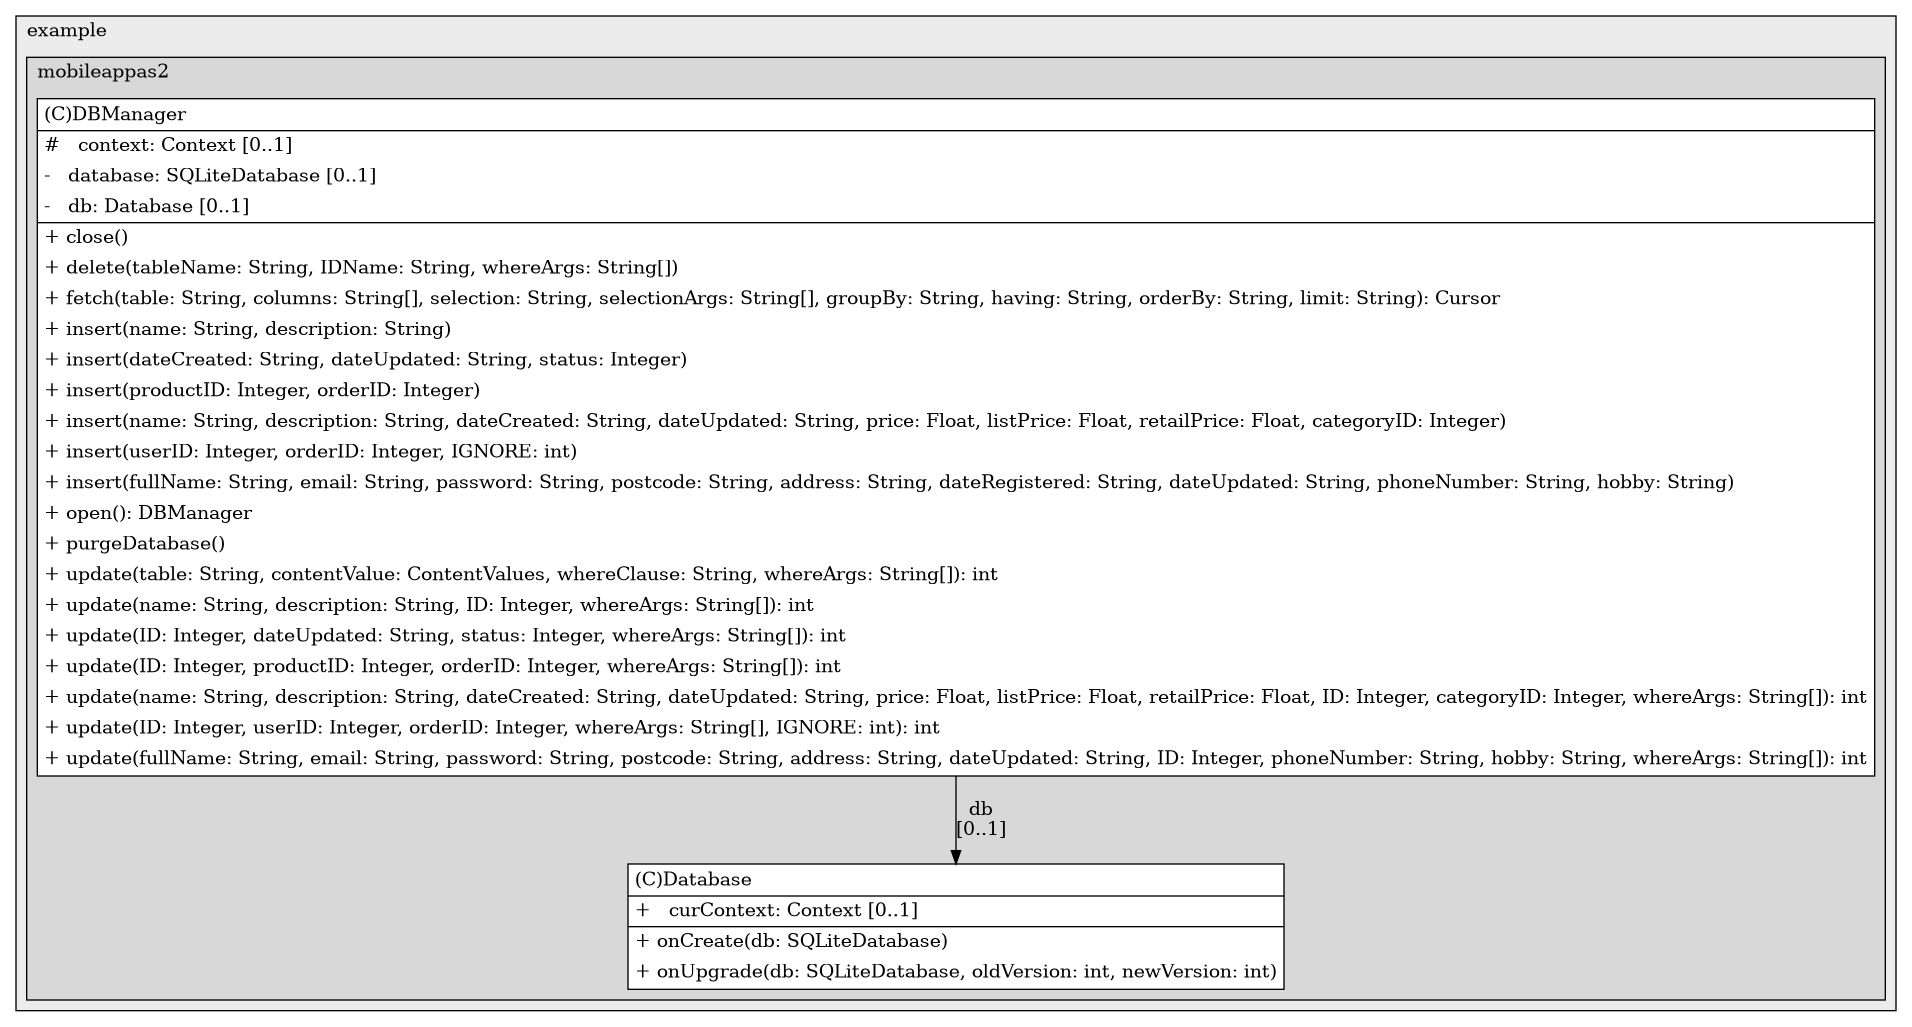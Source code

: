 @startuml

/' diagram meta data start
config=StructureConfiguration;
{
  "projectClassification": {
    "searchMode": "OpenProject", // OpenProject, AllProjects
    "includedProjects": "",
    "pathEndKeywords": "*.impl",
    "isClientPath": "",
    "isClientName": "",
    "isTestPath": "",
    "isTestName": "",
    "isMappingPath": "",
    "isMappingName": "",
    "isDataAccessPath": "",
    "isDataAccessName": "",
    "isDataStructurePath": "",
    "isDataStructureName": "",
    "isInterfaceStructuresPath": "",
    "isInterfaceStructuresName": "",
    "isEntryPointPath": "",
    "isEntryPointName": "",
    "treatFinalFieldsAsMandatory": false
  },
  "graphRestriction": {
    "classPackageExcludeFilter": "",
    "classPackageIncludeFilter": "",
    "classNameExcludeFilter": "",
    "classNameIncludeFilter": "",
    "methodNameExcludeFilter": "",
    "methodNameIncludeFilter": "",
    "removeByInheritance": "", // inheritance/annotation based filtering is done in a second step
    "removeByAnnotation": "",
    "removeByClassPackage": "", // cleanup the graph after inheritance/annotation based filtering is done
    "removeByClassName": "",
    "cutMappings": false,
    "cutEnum": true,
    "cutTests": true,
    "cutClient": true,
    "cutDataAccess": false,
    "cutInterfaceStructures": false,
    "cutDataStructures": false,
    "cutGetterAndSetter": true,
    "cutConstructors": true
  },
  "graphTraversal": {
    "forwardDepth": 6,
    "backwardDepth": 6,
    "classPackageExcludeFilter": "",
    "classPackageIncludeFilter": "",
    "classNameExcludeFilter": "",
    "classNameIncludeFilter": "",
    "methodNameExcludeFilter": "",
    "methodNameIncludeFilter": "",
    "hideMappings": false,
    "hideDataStructures": false,
    "hidePrivateMethods": true,
    "hideInterfaceCalls": true, // indirection: implementation -> interface (is hidden) -> implementation
    "onlyShowApplicationEntryPoints": false, // root node is included
    "useMethodCallsForStructureDiagram": "ForwardOnly" // ForwardOnly, BothDirections, No
  },
  "details": {
    "aggregation": "GroupByClass", // ByClass, GroupByClass, None
    "showClassGenericTypes": true,
    "showMethods": true,
    "showMethodParameterNames": true,
    "showMethodParameterTypes": true,
    "showMethodReturnType": true,
    "showPackageLevels": 2,
    "showDetailedClassStructure": true
  },
  "rootClass": "com.example.mobileappas2.Database.DBManager",
  "extensionCallbackMethod": "" // qualified.class.name#methodName - signature: public static String method(String)
}
diagram meta data end '/



digraph g {
    rankdir="TB"
    splines=polyline
    

'nodes 
subgraph cluster_1322970774 { 
   	label=example
	labeljust=l
	fillcolor="#ececec"
	style=filled
   
   subgraph cluster_1233910363 { 
   	label=mobileappas2
	labeljust=l
	fillcolor="#d8d8d8"
	style=filled
   
   DBManager18584553[
	label=<<TABLE BORDER="1" CELLBORDER="0" CELLPADDING="4" CELLSPACING="0">
<TR><TD ALIGN="LEFT" >(C)DBManager</TD></TR>
<HR/>
<TR><TD ALIGN="LEFT" >#   context: Context [0..1]</TD></TR>
<TR><TD ALIGN="LEFT" >-   database: SQLiteDatabase [0..1]</TD></TR>
<TR><TD ALIGN="LEFT" >-   db: Database [0..1]</TD></TR>
<HR/>
<TR><TD ALIGN="LEFT" >+ close()</TD></TR>
<TR><TD ALIGN="LEFT" >+ delete(tableName: String, IDName: String, whereArgs: String[])</TD></TR>
<TR><TD ALIGN="LEFT" >+ fetch(table: String, columns: String[], selection: String, selectionArgs: String[], groupBy: String, having: String, orderBy: String, limit: String): Cursor</TD></TR>
<TR><TD ALIGN="LEFT" >+ insert(name: String, description: String)</TD></TR>
<TR><TD ALIGN="LEFT" >+ insert(dateCreated: String, dateUpdated: String, status: Integer)</TD></TR>
<TR><TD ALIGN="LEFT" >+ insert(productID: Integer, orderID: Integer)</TD></TR>
<TR><TD ALIGN="LEFT" >+ insert(name: String, description: String, dateCreated: String, dateUpdated: String, price: Float, listPrice: Float, retailPrice: Float, categoryID: Integer)</TD></TR>
<TR><TD ALIGN="LEFT" >+ insert(userID: Integer, orderID: Integer, IGNORE: int)</TD></TR>
<TR><TD ALIGN="LEFT" >+ insert(fullName: String, email: String, password: String, postcode: String, address: String, dateRegistered: String, dateUpdated: String, phoneNumber: String, hobby: String)</TD></TR>
<TR><TD ALIGN="LEFT" >+ open(): DBManager</TD></TR>
<TR><TD ALIGN="LEFT" >+ purgeDatabase()</TD></TR>
<TR><TD ALIGN="LEFT" >+ update(table: String, contentValue: ContentValues, whereClause: String, whereArgs: String[]): int</TD></TR>
<TR><TD ALIGN="LEFT" >+ update(name: String, description: String, ID: Integer, whereArgs: String[]): int</TD></TR>
<TR><TD ALIGN="LEFT" >+ update(ID: Integer, dateUpdated: String, status: Integer, whereArgs: String[]): int</TD></TR>
<TR><TD ALIGN="LEFT" >+ update(ID: Integer, productID: Integer, orderID: Integer, whereArgs: String[]): int</TD></TR>
<TR><TD ALIGN="LEFT" >+ update(name: String, description: String, dateCreated: String, dateUpdated: String, price: Float, listPrice: Float, retailPrice: Float, ID: Integer, categoryID: Integer, whereArgs: String[]): int</TD></TR>
<TR><TD ALIGN="LEFT" >+ update(ID: Integer, userID: Integer, orderID: Integer, whereArgs: String[], IGNORE: int): int</TD></TR>
<TR><TD ALIGN="LEFT" >+ update(fullName: String, email: String, password: String, postcode: String, address: String, dateUpdated: String, ID: Integer, phoneNumber: String, hobby: String, whereArgs: String[]): int</TD></TR>
</TABLE>>
	style=filled
	margin=0
	shape=plaintext
	fillcolor="#FFFFFF"
];

Database18584553[
	label=<<TABLE BORDER="1" CELLBORDER="0" CELLPADDING="4" CELLSPACING="0">
<TR><TD ALIGN="LEFT" >(C)Database</TD></TR>
<HR/>
<TR><TD ALIGN="LEFT" >+   curContext: Context [0..1]</TD></TR>
<HR/>
<TR><TD ALIGN="LEFT" >+ onCreate(db: SQLiteDatabase)</TD></TR>
<TR><TD ALIGN="LEFT" >+ onUpgrade(db: SQLiteDatabase, oldVersion: int, newVersion: int)</TD></TR>
</TABLE>>
	style=filled
	margin=0
	shape=plaintext
	fillcolor="#FFFFFF"
];
} 
} 

'edges    
DBManager18584553 -> Database18584553[label="db
[0..1]"];
    
}
@enduml